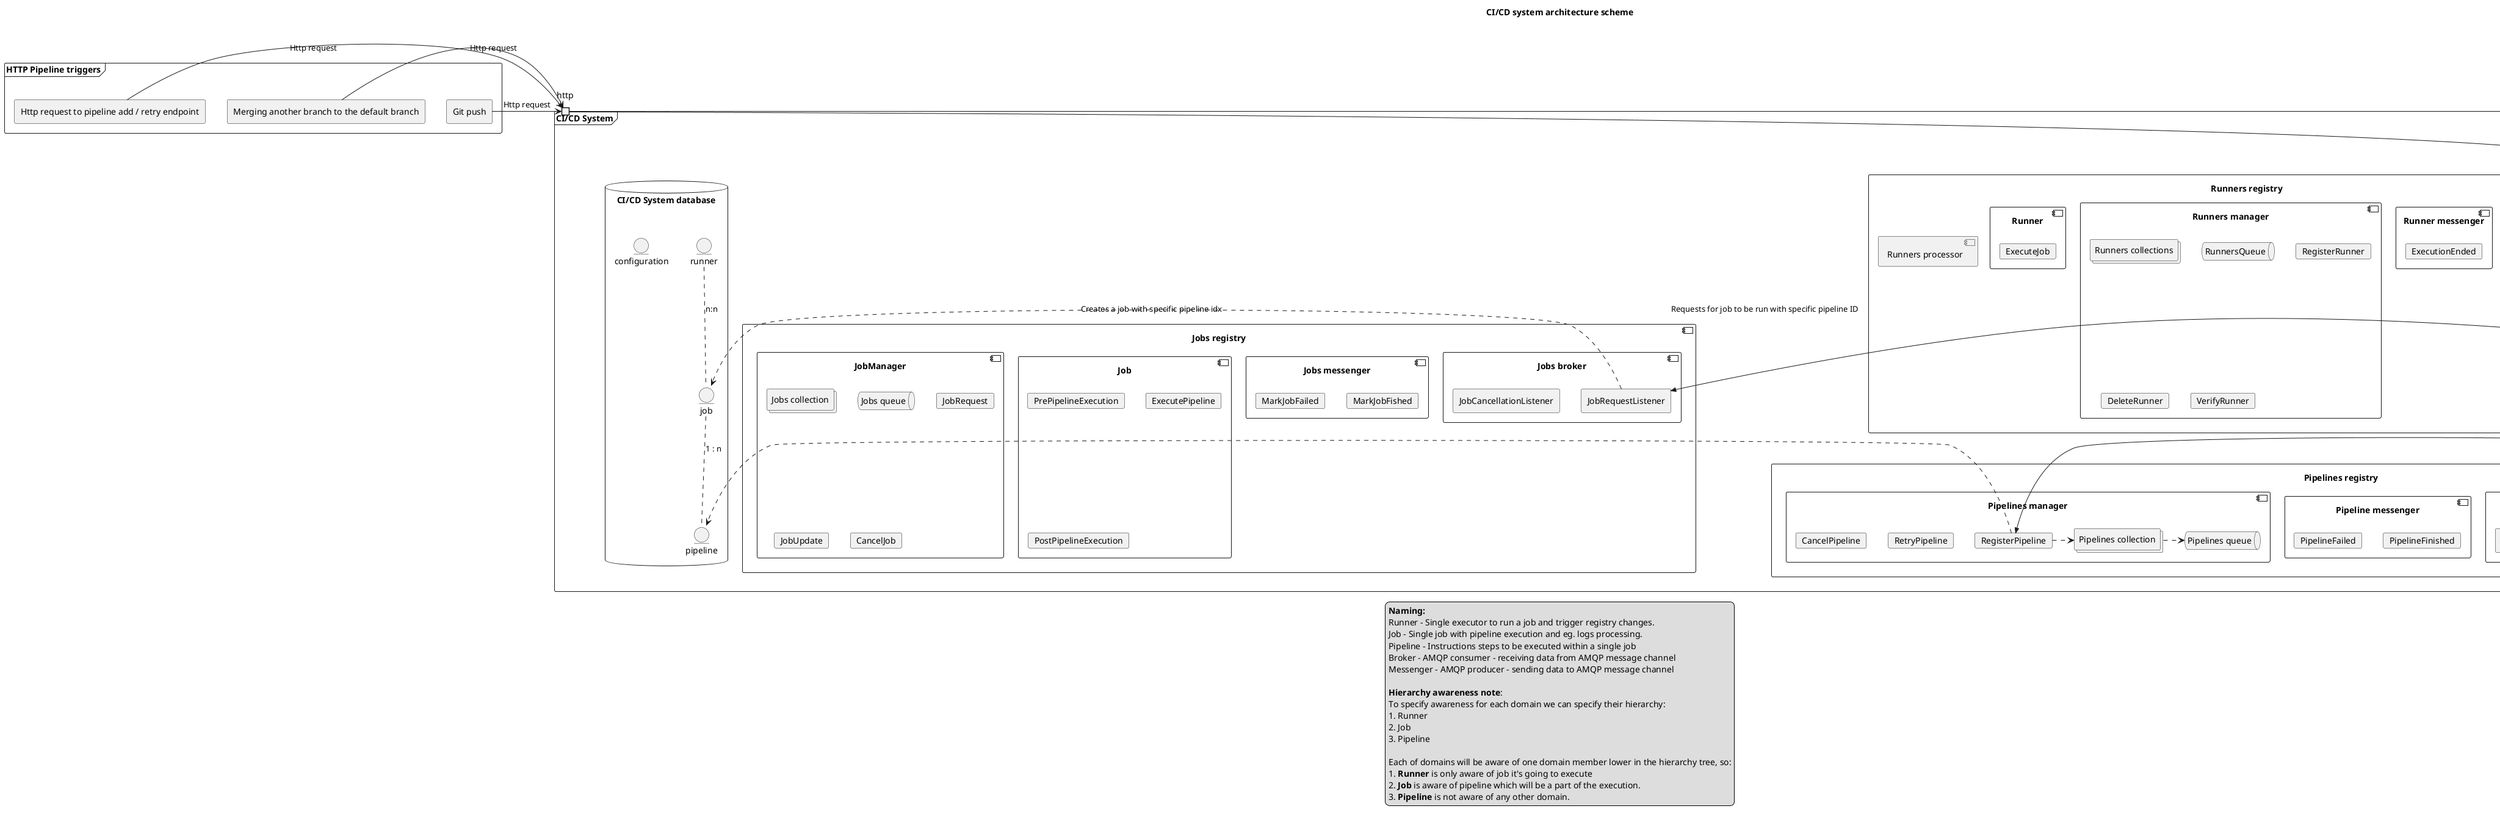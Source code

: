 @startuml ci-cd-system-architecture-scheme

title CI/CD system architecture scheme

frame HttpPipelineTriggers as "HTTP Pipeline triggers" {
  agent gitPush as "Git push"
  agent defaultBranchMerge as "Merging another branch to the default branch"
  agent httpRequest as "Http request to pipeline add / retry endpoint"
}

frame AMQPProxy as "AMQP / MQTT Proxy server" {

}

frame CiCDSystem as "CI/CD System"{
    port http as "http"

    component TriggerListener as "Pipeline triggers listeners" {
        component HttpTriggerListener
        component HttpTriggerMessenger {
            card RequestMessage
        }
    }

    component RunnersRegistry  as "Runners registry" {
        component RunnerConsumer as "Runner broker" {
            agent RequestExecution
        }

        component RunnerProducer as "Runner messenger" {
            card ExecutionEnded
        }

        component RunnersManager as "Runners manager" {
            collections Runners as "Runners collections"
            queue RunnersQueue as "RunnersQueue"

            card RegisterRunner
            card DeleteRunner
            card VerifyRunner
        }

        component Runner {
            card ExecuteJob
        }

        component RunnerQueueProcessor as "Runners processor" {

        }
    }

    component JobsRegistry as "Jobs registry" {
        component  JobConsumer as "Jobs broker" {
            agent JobRequestListener
            agent JobCancellationListener
        }

        component JobProducer as "Jobs messenger" {
            card MarkJobFished
            card MarkJobFailed
        }

        component Job {
            card PrePipelineExecution
            card ExecutePipeline
            card PostPipelineExecution
        }

        component JobManager {
            collections Jobs as "Jobs collection"
            queue JobsQueue as "Jobs queue"

            card JobRequest
            card JobUpdate
            card CancelJob
        }
    }

    component PipelinesRegistry as "Pipelines registry" {
        component  PipelineConsumer as "Pipeline broker" {
            agent PipelineRegistrationListener
            agent PipelineRetryListener
            agent PipelineCancellationListener
        }

        component PipelineMessenger as "Pipeline messenger" {
            card PipelineFinished
            card PipelineFailed
        }

        component PipelineManager as "Pipelines manager" {
            card RegisterPipeline
            card RetryPipeline
            card CancelPipeline
            collections Pipelines as "Pipelines collection"
            queue PipelineQueue as "Pipelines queue"
        }
    }

    database Database as "CI/CD System database" {
        entity pipeline
        entity runner
        entity job
        entity configuration
    }
}

gitPush -> http: Http request
defaultBranchMerge -> http: Http request
httpRequest -> http: Http request

http->>HttpTriggerListener: HTTP request
HttpTriggerListener->HttpTriggerMessenger: Signal of trigger
HttpTriggerMessenger->>AMQPProxy: Send message to register pipeline
AMQPProxy->>PipelineRegistrationListener: Register pipeline
PipelineRegistrationListener->>RegisterPipeline
RegisterPipeline.>pipeline
RegisterPipeline.>Pipelines
Pipelines.>PipelineQueue

job .. pipeline: 1 : n
runner .. job: n:n
AMQPProxy->>JobRequestListener: Requests for job to be run with specific pipeline ID
JobRequestListener.>job: Creates a job with specific pipeline idx

legend
**Naming:**
Runner - Single executor to run a job and trigger registry changes.
Job - Single job with pipeline execution and eg. logs processing.
Pipeline - Instructions steps to be executed within a single job
Broker - AMQP consumer - receiving data from AMQP message channel
Messenger - AMQP producer - sending data to AMQP message channel

**Hierarchy awareness note**:
To specify awareness for each domain we can specify their hierarchy:
1. Runner
2. Job
3. Pipeline

Each of domains will be aware of one domain member lower in the hierarchy tree, so:
1. **Runner** is only aware of job it's going to execute
2. **Job** is aware of pipeline which will be a part of the execution.
3. **Pipeline** is not aware of any other domain.
endlegend
@enduml